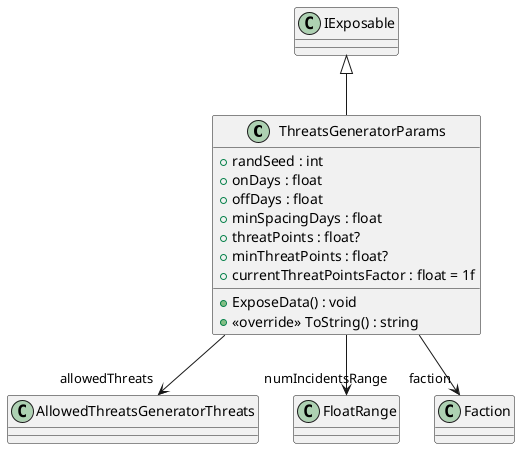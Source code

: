 @startuml
class ThreatsGeneratorParams {
    + randSeed : int
    + onDays : float
    + offDays : float
    + minSpacingDays : float
    + threatPoints : float?
    + minThreatPoints : float?
    + currentThreatPointsFactor : float = 1f
    + ExposeData() : void
    + <<override>> ToString() : string
}
IExposable <|-- ThreatsGeneratorParams
ThreatsGeneratorParams --> "allowedThreats" AllowedThreatsGeneratorThreats
ThreatsGeneratorParams --> "numIncidentsRange" FloatRange
ThreatsGeneratorParams --> "faction" Faction
@enduml
